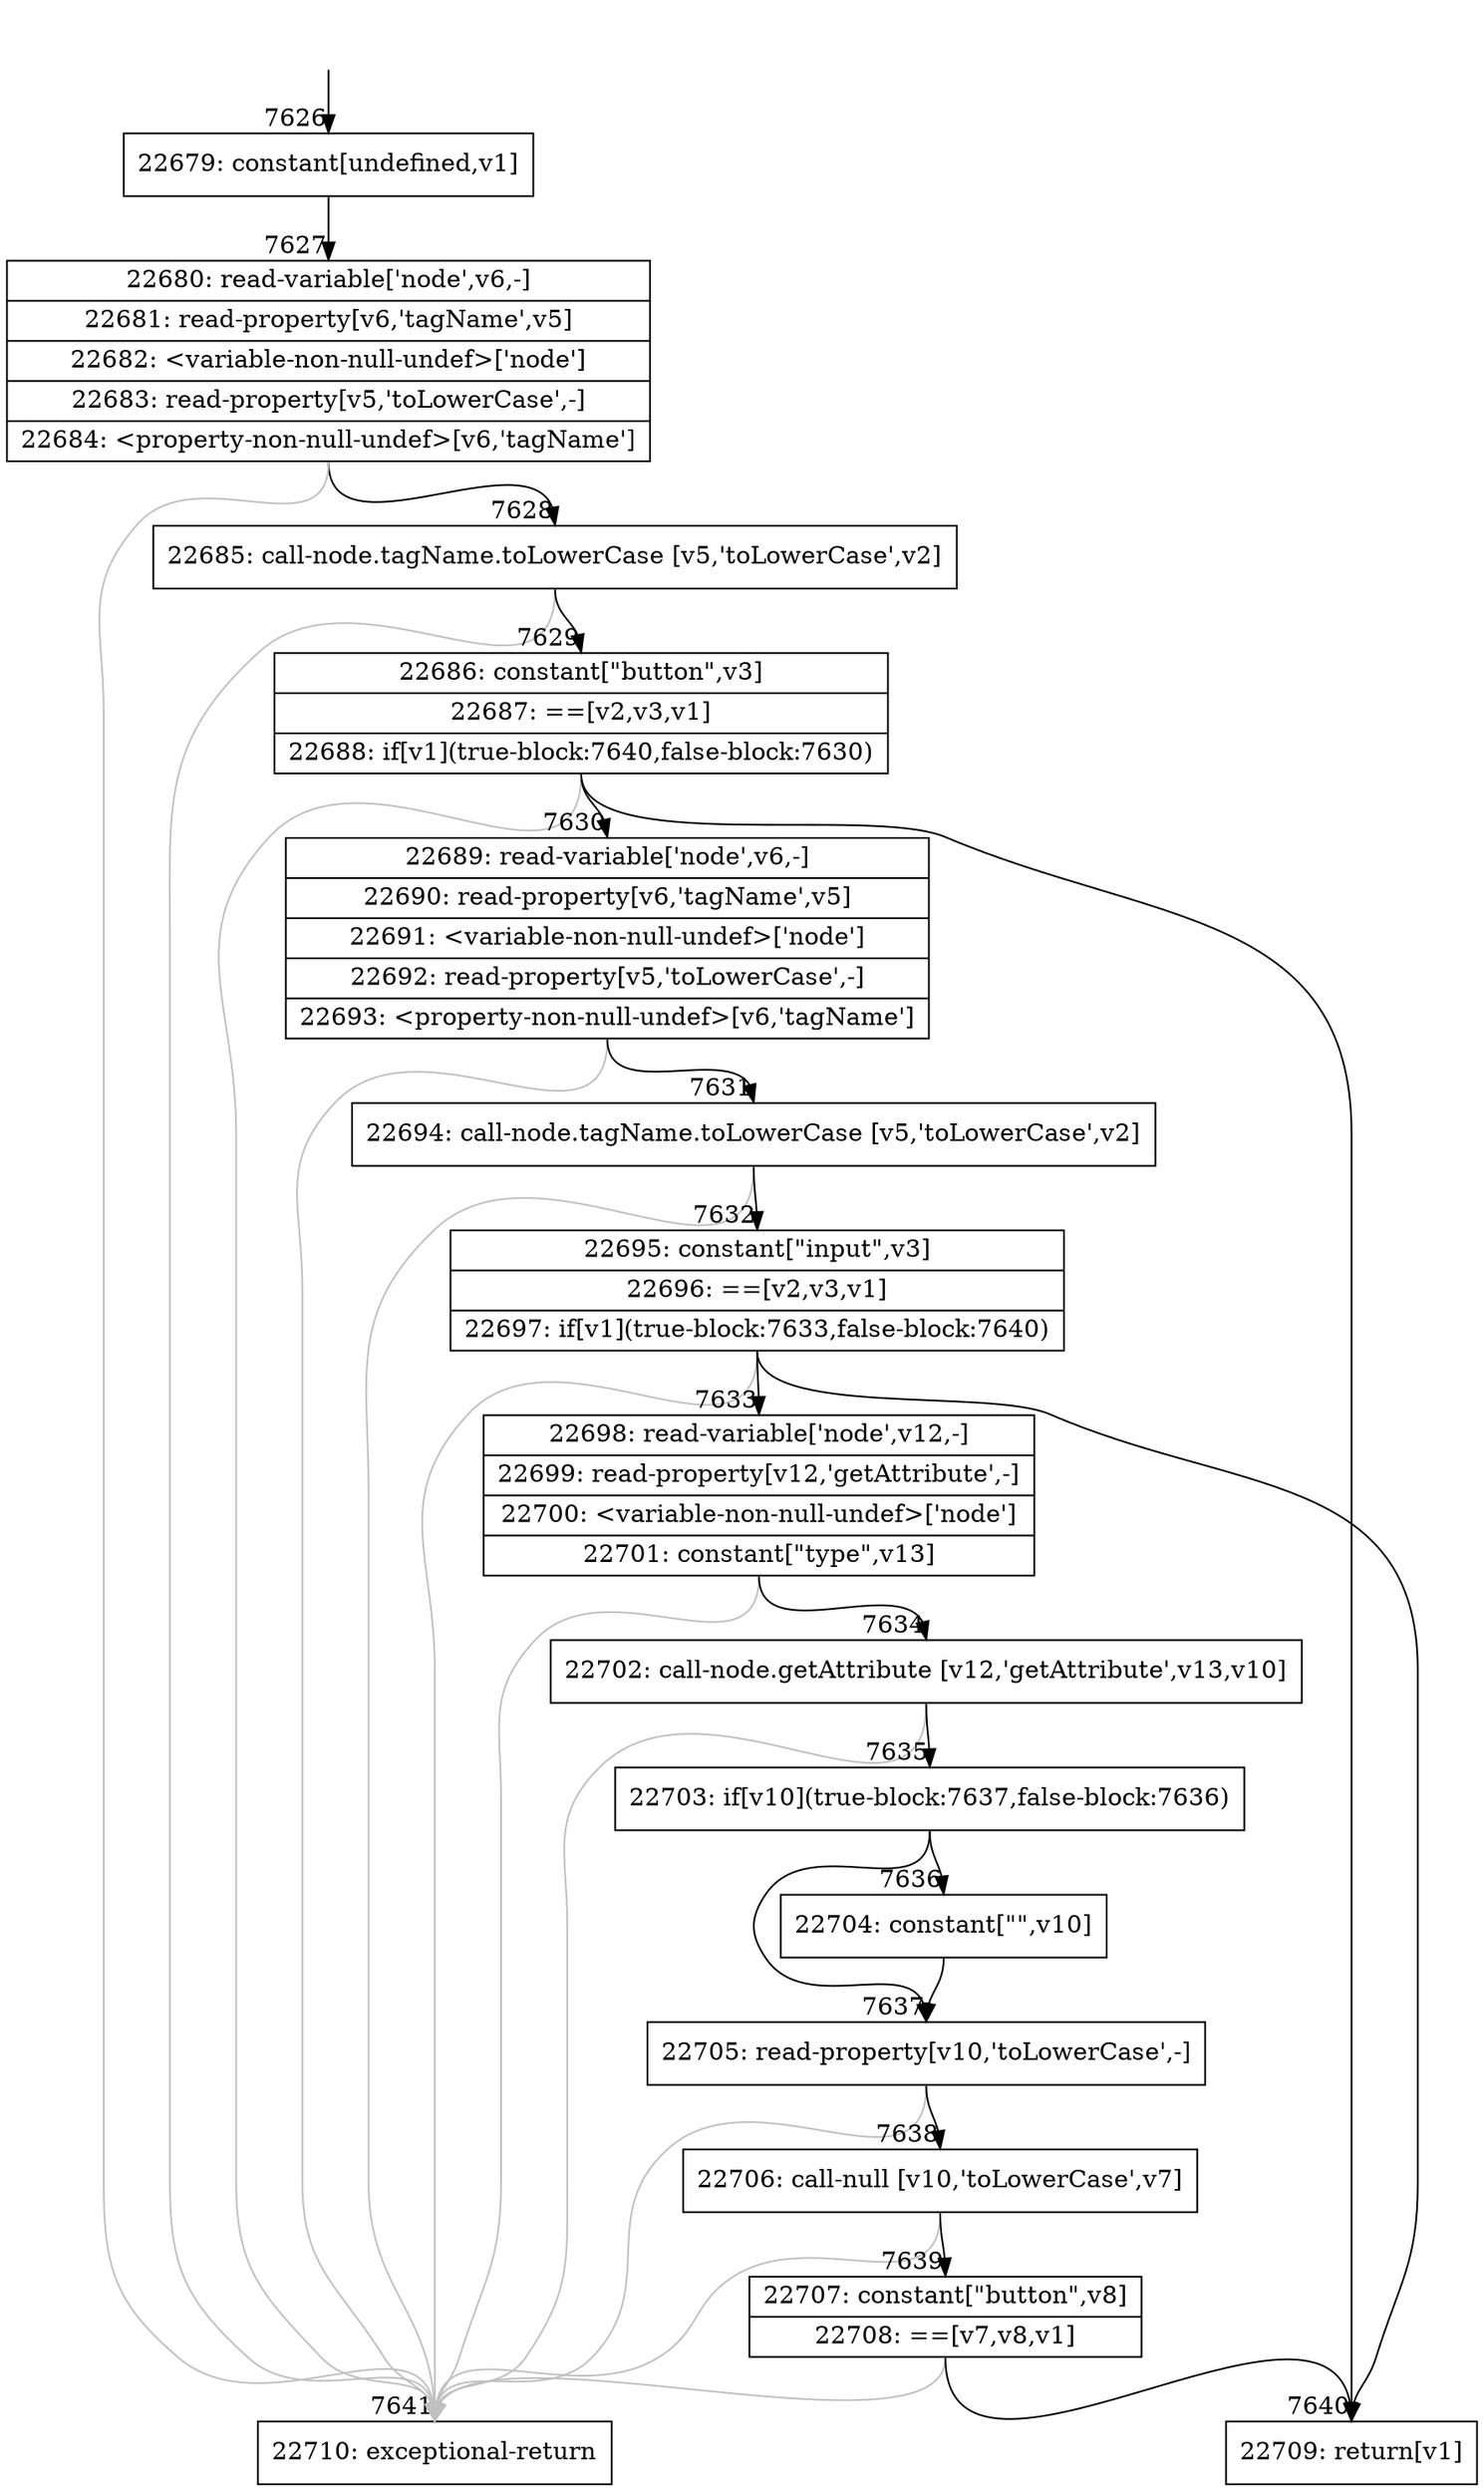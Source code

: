digraph {
rankdir="TD"
BB_entry521[shape=none,label=""];
BB_entry521 -> BB7626 [tailport=s, headport=n, headlabel="    7626"]
BB7626 [shape=record label="{22679: constant[undefined,v1]}" ] 
BB7626 -> BB7627 [tailport=s, headport=n, headlabel="      7627"]
BB7627 [shape=record label="{22680: read-variable['node',v6,-]|22681: read-property[v6,'tagName',v5]|22682: \<variable-non-null-undef\>['node']|22683: read-property[v5,'toLowerCase',-]|22684: \<property-non-null-undef\>[v6,'tagName']}" ] 
BB7627 -> BB7628 [tailport=s, headport=n, headlabel="      7628"]
BB7627 -> BB7641 [tailport=s, headport=n, color=gray, headlabel="      7641"]
BB7628 [shape=record label="{22685: call-node.tagName.toLowerCase [v5,'toLowerCase',v2]}" ] 
BB7628 -> BB7629 [tailport=s, headport=n, headlabel="      7629"]
BB7628 -> BB7641 [tailport=s, headport=n, color=gray]
BB7629 [shape=record label="{22686: constant[\"button\",v3]|22687: ==[v2,v3,v1]|22688: if[v1](true-block:7640,false-block:7630)}" ] 
BB7629 -> BB7640 [tailport=s, headport=n, headlabel="      7640"]
BB7629 -> BB7630 [tailport=s, headport=n, headlabel="      7630"]
BB7629 -> BB7641 [tailport=s, headport=n, color=gray]
BB7630 [shape=record label="{22689: read-variable['node',v6,-]|22690: read-property[v6,'tagName',v5]|22691: \<variable-non-null-undef\>['node']|22692: read-property[v5,'toLowerCase',-]|22693: \<property-non-null-undef\>[v6,'tagName']}" ] 
BB7630 -> BB7631 [tailport=s, headport=n, headlabel="      7631"]
BB7630 -> BB7641 [tailport=s, headport=n, color=gray]
BB7631 [shape=record label="{22694: call-node.tagName.toLowerCase [v5,'toLowerCase',v2]}" ] 
BB7631 -> BB7632 [tailport=s, headport=n, headlabel="      7632"]
BB7631 -> BB7641 [tailport=s, headport=n, color=gray]
BB7632 [shape=record label="{22695: constant[\"input\",v3]|22696: ==[v2,v3,v1]|22697: if[v1](true-block:7633,false-block:7640)}" ] 
BB7632 -> BB7640 [tailport=s, headport=n]
BB7632 -> BB7633 [tailport=s, headport=n, headlabel="      7633"]
BB7632 -> BB7641 [tailport=s, headport=n, color=gray]
BB7633 [shape=record label="{22698: read-variable['node',v12,-]|22699: read-property[v12,'getAttribute',-]|22700: \<variable-non-null-undef\>['node']|22701: constant[\"type\",v13]}" ] 
BB7633 -> BB7634 [tailport=s, headport=n, headlabel="      7634"]
BB7633 -> BB7641 [tailport=s, headport=n, color=gray]
BB7634 [shape=record label="{22702: call-node.getAttribute [v12,'getAttribute',v13,v10]}" ] 
BB7634 -> BB7635 [tailport=s, headport=n, headlabel="      7635"]
BB7634 -> BB7641 [tailport=s, headport=n, color=gray]
BB7635 [shape=record label="{22703: if[v10](true-block:7637,false-block:7636)}" ] 
BB7635 -> BB7637 [tailport=s, headport=n, headlabel="      7637"]
BB7635 -> BB7636 [tailport=s, headport=n, headlabel="      7636"]
BB7636 [shape=record label="{22704: constant[\"\",v10]}" ] 
BB7636 -> BB7637 [tailport=s, headport=n]
BB7637 [shape=record label="{22705: read-property[v10,'toLowerCase',-]}" ] 
BB7637 -> BB7638 [tailport=s, headport=n, headlabel="      7638"]
BB7637 -> BB7641 [tailport=s, headport=n, color=gray]
BB7638 [shape=record label="{22706: call-null [v10,'toLowerCase',v7]}" ] 
BB7638 -> BB7639 [tailport=s, headport=n, headlabel="      7639"]
BB7638 -> BB7641 [tailport=s, headport=n, color=gray]
BB7639 [shape=record label="{22707: constant[\"button\",v8]|22708: ==[v7,v8,v1]}" ] 
BB7639 -> BB7640 [tailport=s, headport=n]
BB7639 -> BB7641 [tailport=s, headport=n, color=gray]
BB7640 [shape=record label="{22709: return[v1]}" ] 
BB7641 [shape=record label="{22710: exceptional-return}" ] 
//#$~ 10682
}
